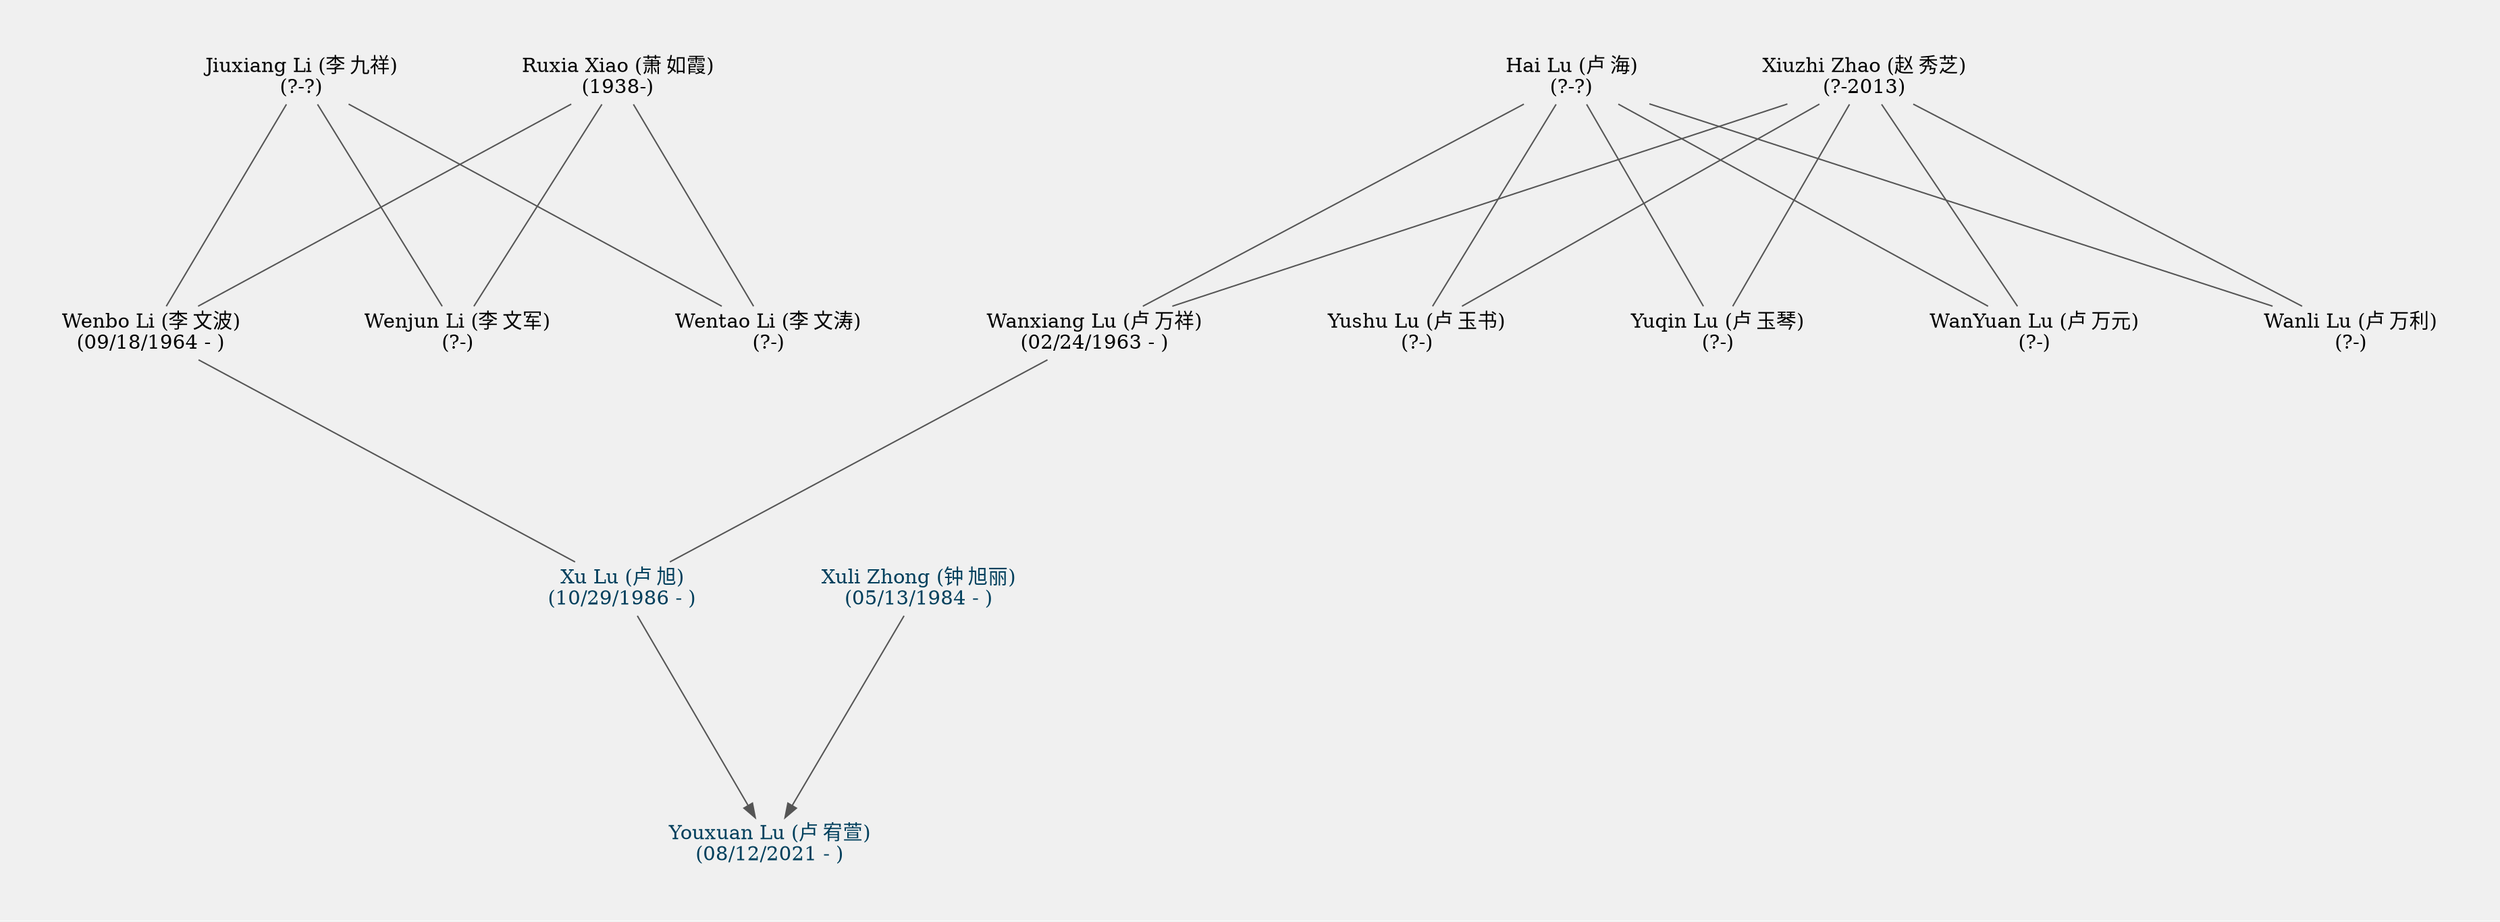 digraph G {
    graph [pad="0.5", nodesep="1", ranksep="2", splines=polyline, bgcolor="#f0f0f0"];
    node [shape=plaintext, fontname="Times-Roman", fontsize=14];
    edge [color="#555555"];

    PaternalGrandfather [label="Hai Lu (卢 海)\n(?-?)"];
    PaternalGrandmother [label="Xiuzhi Zhao (赵 秀芝)\n(?-2013)"];
    MaternalGrandfather [label="Jiuxiang Li (李 九祥)\n(?-?)"];
    MaternalGrandmother [label="Ruxia Xiao (萧 如霞)\n(1938-)"];

    Father [label="Wanxiang Lu (卢 万祥)\n(02/24/1963 - )"];
    Mother [label="Wenbo Li (李 文波)\n(09/18/1964 - )"];

    PaternalAunt1 [label="Yushu Lu (卢 玉书)\n(?-)"];
    PaternalAunt2 [label="Yuqin Lu (卢 玉琴)\n(?-)"];
    PaternalUncle1 [label="WanYuan Lu (卢 万元)\n(?-)"];
    PaternalUncle2 [label="Wanli Lu (卢 万利)\n(?-)"];

    MaternalUncle1 [label="Wenjun Li (李 文军)\n(?-)"];
    MaternalAunt1 [label="Wentao Li (李 文涛)\n(?-)"];

    You [label="Xu Lu (卢 旭)\n(10/29/1986 - )", color="#003f5c", fontcolor="#003f5c"];
    Wife [label="Xuli Zhong (钟 旭丽)\n(05/13/1984 - )", color="#003f5c", fontcolor="#003f5c"];
    Daughter [label="Youxuan Lu (卢 宥萱)\n(08/12/2021 - )", color="#003f5c", fontcolor="#003f5c"];

    {rank=same; PaternalGrandfather PaternalGrandmother}
    {rank=same; MaternalGrandfather MaternalGrandmother}
    {rank=same; PaternalAunt1 PaternalAunt2 PaternalUncle1 PaternalUncle2}
    {rank=same; MaternalAunt1 MaternalUncle1}
    {rank=same; Father Mother}
    {rank=same; You Wife}
    {rank=same; Daughter}

    PaternalGrandfather -> Father [arrowhead=none];
    PaternalGrandmother -> Father [arrowhead=none];
    Father -> You [arrowhead=none];
    Mother -> You [arrowhead=none];
    MaternalGrandfather -> Mother [arrowhead=none];
    MaternalGrandmother -> Mother [arrowhead=none];

    PaternalGrandfather -> PaternalAunt1 [arrowhead=none];
    PaternalGrandmother -> PaternalAunt1 [arrowhead=none];
    PaternalGrandfather -> PaternalAunt2 [arrowhead=none];
    PaternalGrandmother -> PaternalAunt2 [arrowhead=none];
    PaternalGrandfather -> PaternalUncle1 [arrowhead=none];
    PaternalGrandmother -> PaternalUncle1 [arrowhead=none];
    PaternalGrandfather -> PaternalUncle2 [arrowhead=none];
    PaternalGrandmother -> PaternalUncle2 [arrowhead=none];

    MaternalGrandfather -> MaternalAunt1 [arrowhead=none];
    MaternalGrandmother -> MaternalAunt1 [arrowhead=none];
    MaternalGrandfather -> MaternalUncle1 [arrowhead=none];
    MaternalGrandmother -> MaternalUncle1 [arrowhead=none];

    You -> Daughter;
    Wife -> Daughter;
}
